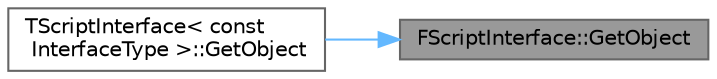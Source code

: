 digraph "FScriptInterface::GetObject"
{
 // INTERACTIVE_SVG=YES
 // LATEX_PDF_SIZE
  bgcolor="transparent";
  edge [fontname=Helvetica,fontsize=10,labelfontname=Helvetica,labelfontsize=10];
  node [fontname=Helvetica,fontsize=10,shape=box,height=0.2,width=0.4];
  rankdir="RL";
  Node1 [id="Node000001",label="FScriptInterface::GetObject",height=0.2,width=0.4,color="gray40", fillcolor="grey60", style="filled", fontcolor="black",tooltip="Returns the ObjectPointer contained by this FScriptInterface."];
  Node1 -> Node2 [id="edge1_Node000001_Node000002",dir="back",color="steelblue1",style="solid",tooltip=" "];
  Node2 [id="Node000002",label="TScriptInterface\< const\l InterfaceType \>::GetObject",height=0.2,width=0.4,color="grey40", fillcolor="white", style="filled",URL="$dd/d73/classTScriptInterface.html#af8b86f16460742133a80a4d8caa4e4f2",tooltip=" "];
}
